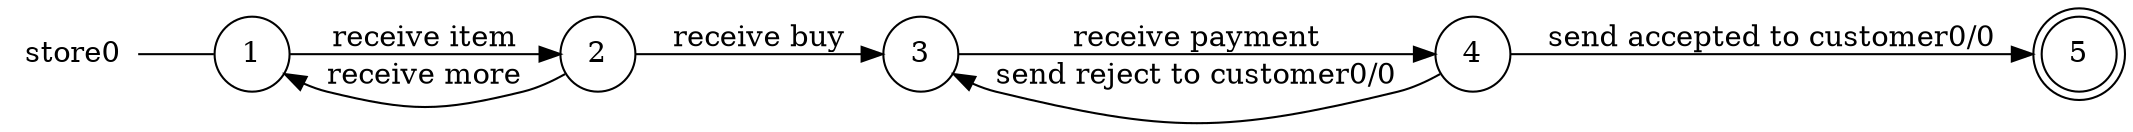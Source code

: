 digraph store0 {
	rankdir="LR";
	n_0 [label="store0", shape="plaintext"];
	n_1 [id="5", shape=doublecircle, label="5"];
	n_2 [id="1", shape=circle, label="1"];
	n_0 -> n_2 [arrowhead=none];
	n_3 [id="2", shape=circle, label="4"];
	n_4 [id="4", shape=circle, label="3"];
	n_5 [id="3", shape=circle, label="2"];

	n_3 -> n_1 [id="[$e|1]", label="send accepted to customer0/0"];
	n_5 -> n_2 [id="[$e|8]", label="receive more"];
	n_3 -> n_4 [id="[$e|9]", label="send reject to customer0/0"];
	n_4 -> n_3 [id="[$e|0]", label="receive payment"];
	n_5 -> n_4 [id="[$e|2]", label="receive buy"];
	n_2 -> n_5 [id="[$e|5]", label="receive item"];
}
